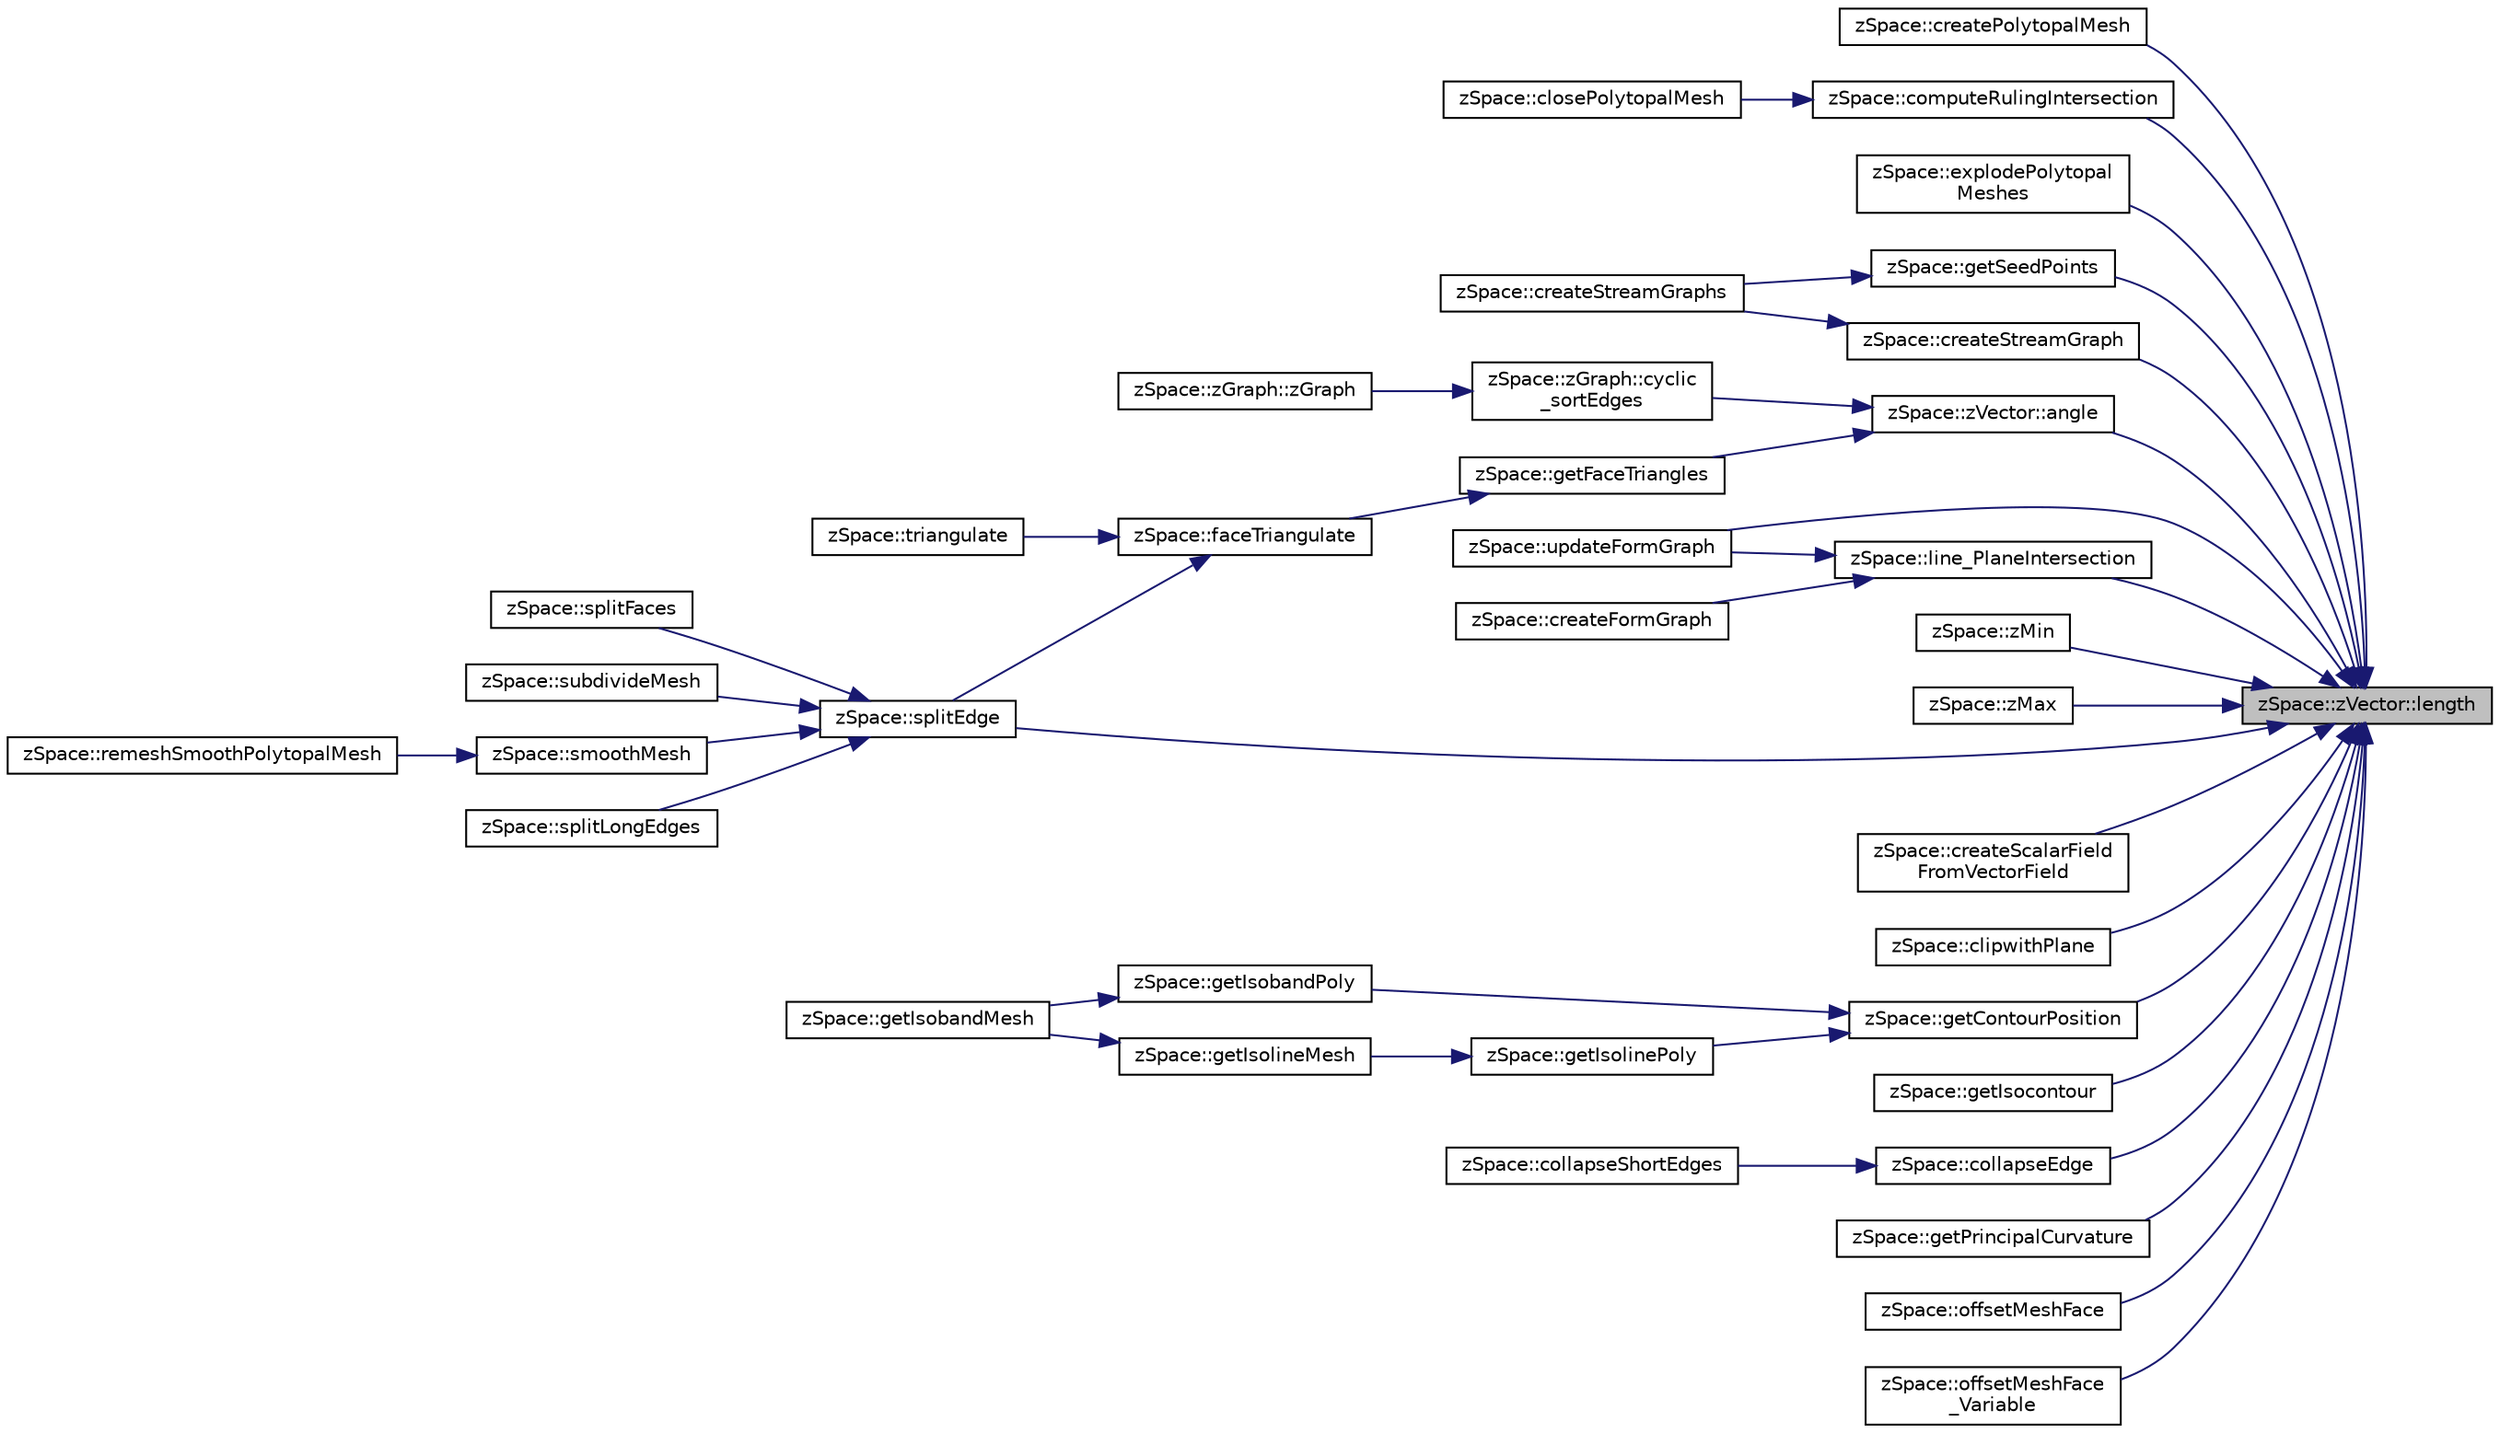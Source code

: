digraph "zSpace::zVector::length"
{
 // LATEX_PDF_SIZE
  edge [fontname="Helvetica",fontsize="10",labelfontname="Helvetica",labelfontsize="10"];
  node [fontname="Helvetica",fontsize="10",shape=record];
  rankdir="RL";
  Node52 [label="zSpace::zVector::length",height=0.2,width=0.4,color="black", fillcolor="grey75", style="filled", fontcolor="black",tooltip="This method returns the magnitude/length of the zVector."];
  Node52 -> Node53 [dir="back",color="midnightblue",fontsize="10",style="solid",fontname="Helvetica"];
  Node53 [label="zSpace::createPolytopalMesh",height=0.2,width=0.4,color="black", fillcolor="white", style="filled",URL="$group__z_polytopal.html#gaf251bb68cd900abe02f923fa4f54686c",tooltip="This method creates the polytopal mesh based on the input volume mesh and its center line graph."];
  Node52 -> Node54 [dir="back",color="midnightblue",fontsize="10",style="solid",fontname="Helvetica"];
  Node54 [label="zSpace::computeRulingIntersection",height=0.2,width=0.4,color="black", fillcolor="white", style="filled",URL="$group__z_polytopal.html#gaa5323f4fa138b179b6e1d7a49007cfa4",tooltip="This method computes the ruling intersetions."];
  Node54 -> Node55 [dir="back",color="midnightblue",fontsize="10",style="solid",fontname="Helvetica"];
  Node55 [label="zSpace::closePolytopalMesh",height=0.2,width=0.4,color="black", fillcolor="white", style="filled",URL="$group__z_polytopal.html#gae190027ab219b334781def349d7b08fb",tooltip="This method closes the smooth polytopal mesh."];
  Node52 -> Node56 [dir="back",color="midnightblue",fontsize="10",style="solid",fontname="Helvetica"];
  Node56 [label="zSpace::explodePolytopal\lMeshes",height=0.2,width=0.4,color="black", fillcolor="white", style="filled",URL="$group__z_polytopal.html#ga95e1d78109e8bfb9d144dc156dbb409a",tooltip="This method explodes the input volume meshes."];
  Node52 -> Node57 [dir="back",color="midnightblue",fontsize="10",style="solid",fontname="Helvetica"];
  Node57 [label="zSpace::updateFormGraph",height=0.2,width=0.4,color="black", fillcolor="white", style="filled",URL="$group__z_polytopal.html#ga4e6850be5b5333e95b01d524d2a51d79",tooltip="This method updates the form diagram."];
  Node52 -> Node58 [dir="back",color="midnightblue",fontsize="10",style="solid",fontname="Helvetica"];
  Node58 [label="zSpace::createStreamGraph",height=0.2,width=0.4,color="black", fillcolor="white", style="filled",URL="$group__z_stream_lines2_d.html#ga1d6e3b833383a725503fa30fb9b8022d",tooltip="This method creates a single stream line as a graph."];
  Node58 -> Node59 [dir="back",color="midnightblue",fontsize="10",style="solid",fontname="Helvetica"];
  Node59 [label="zSpace::createStreamGraphs",height=0.2,width=0.4,color="black", fillcolor="white", style="filled",URL="$group__z_stream_lines2_d.html#ga469e791f18d47c0373052472c45759e0",tooltip="This method creates the stream lines and stores them as a graph."];
  Node52 -> Node60 [dir="back",color="midnightblue",fontsize="10",style="solid",fontname="Helvetica"];
  Node60 [label="zSpace::getSeedPoints",height=0.2,width=0.4,color="black", fillcolor="white", style="filled",URL="$group__z_stream_lines2_d.html#ga0e134353ee94a16509a6a41f8aef3d69",tooltip="This method computes the seed points."];
  Node60 -> Node59 [dir="back",color="midnightblue",fontsize="10",style="solid",fontname="Helvetica"];
  Node52 -> Node61 [dir="back",color="midnightblue",fontsize="10",style="solid",fontname="Helvetica"];
  Node61 [label="zSpace::zVector::angle",height=0.2,width=0.4,color="black", fillcolor="white", style="filled",URL="$classz_space_1_1z_vector.html#acf4156a0599baccfab7d3ff64bf4c209",tooltip="This method returns the angle between the current zVector and input zVector."];
  Node61 -> Node62 [dir="back",color="midnightblue",fontsize="10",style="solid",fontname="Helvetica"];
  Node62 [label="zSpace::zGraph::cyclic\l_sortEdges",height=0.2,width=0.4,color="black", fillcolor="white", style="filled",URL="$classz_space_1_1z_graph.html#abe3788c9346ebecb3aaee6f1b538293a",tooltip="This method sorts edges cyclically around a given vertex using a bestfit plane."];
  Node62 -> Node63 [dir="back",color="midnightblue",fontsize="10",style="solid",fontname="Helvetica"];
  Node63 [label="zSpace::zGraph::zGraph",height=0.2,width=0.4,color="black", fillcolor="white", style="filled",URL="$classz_space_1_1z_graph.html#a7a53b68f1efa596293b85259464cf3ff",tooltip="Overloaded constructor."];
  Node61 -> Node64 [dir="back",color="midnightblue",fontsize="10",style="solid",fontname="Helvetica"];
  Node64 [label="zSpace::getFaceTriangles",height=0.2,width=0.4,color="black", fillcolor="white", style="filled",URL="$group__z_mesh_modifiers.html#ga1d81b6e6cd06dd32b7795275da6a808c",tooltip="This method triangulates the input polygon using ear clipping algorithm."];
  Node64 -> Node65 [dir="back",color="midnightblue",fontsize="10",style="solid",fontname="Helvetica"];
  Node65 [label="zSpace::faceTriangulate",height=0.2,width=0.4,color="black", fillcolor="white", style="filled",URL="$group__z_mesh_modifiers.html#ga436ab6f006de6e8dcd08c030fed4feb1",tooltip="This method triangulates the input face of the mesh."];
  Node65 -> Node66 [dir="back",color="midnightblue",fontsize="10",style="solid",fontname="Helvetica"];
  Node66 [label="zSpace::triangulate",height=0.2,width=0.4,color="black", fillcolor="white", style="filled",URL="$group__z_mesh_modifiers.html#ga75ee8f140a3311506a932b866523a1de",tooltip="This method triangulates the input mesh."];
  Node65 -> Node67 [dir="back",color="midnightblue",fontsize="10",style="solid",fontname="Helvetica"];
  Node67 [label="zSpace::splitEdge",height=0.2,width=0.4,color="black", fillcolor="white", style="filled",URL="$group__z_mesh_modifiers.html#gae7cb2380ed0e9717421bf19db5817cd6",tooltip="This method splits an edge and inserts a vertex along the edge at the input factor."];
  Node67 -> Node68 [dir="back",color="midnightblue",fontsize="10",style="solid",fontname="Helvetica"];
  Node68 [label="zSpace::splitFaces",height=0.2,width=0.4,color="black", fillcolor="white", style="filled",URL="$group__z_mesh_modifiers.html#gaeda022d590a10b38c94e75bc0e278d80",tooltip="This method splits a set of edges and faces of a mesh in a continuous manner."];
  Node67 -> Node69 [dir="back",color="midnightblue",fontsize="10",style="solid",fontname="Helvetica"];
  Node69 [label="zSpace::subdivideMesh",height=0.2,width=0.4,color="black", fillcolor="white", style="filled",URL="$group__z_mesh_modifiers.html#ga8c3af5dd0f40d6f82fd23ceead47dc64",tooltip="This method subdivides all the faces and edges of the mesh."];
  Node67 -> Node70 [dir="back",color="midnightblue",fontsize="10",style="solid",fontname="Helvetica"];
  Node70 [label="zSpace::smoothMesh",height=0.2,width=0.4,color="black", fillcolor="white", style="filled",URL="$group__z_mesh_modifiers.html#ga41f9be96453c21ac7b33b2991c284775",tooltip="This method applies Catmull-Clark subdivision to the mesh."];
  Node70 -> Node71 [dir="back",color="midnightblue",fontsize="10",style="solid",fontname="Helvetica"];
  Node71 [label="zSpace::remeshSmoothPolytopalMesh",height=0.2,width=0.4,color="black", fillcolor="white", style="filled",URL="$group__z_polytopal.html#ga5dd7e372cf8287c0434778b2e58d41f1",tooltip="This method remeshes the smoothed polytopal mesh to have rulings in ony one direction."];
  Node67 -> Node72 [dir="back",color="midnightblue",fontsize="10",style="solid",fontname="Helvetica"];
  Node72 [label="zSpace::splitLongEdges",height=0.2,width=0.4,color="black", fillcolor="white", style="filled",URL="$group__z_mesh_modifiers.html#gad707c82ae843ee9aa108c078161881ca",tooltip="This method splits an edge longer than the given input value at its midpoint and triangulates the mes..."];
  Node52 -> Node73 [dir="back",color="midnightblue",fontsize="10",style="solid",fontname="Helvetica"];
  Node73 [label="zSpace::zMin",height=0.2,width=0.4,color="black", fillcolor="white", style="filled",URL="$group__z_vector_matrix_utilities.html#gac33114172591076bd4ace09dcd28906a",tooltip="This method returns the minimum of the input container of zVectors."];
  Node52 -> Node74 [dir="back",color="midnightblue",fontsize="10",style="solid",fontname="Helvetica"];
  Node74 [label="zSpace::zMax",height=0.2,width=0.4,color="black", fillcolor="white", style="filled",URL="$group__z_vector_matrix_utilities.html#ga8fc6a18d0848da3f50c86536a847cb05",tooltip="This method returns the maximum of the input container of zVectors."];
  Node52 -> Node75 [dir="back",color="midnightblue",fontsize="10",style="solid",fontname="Helvetica"];
  Node75 [label="zSpace::line_PlaneIntersection",height=0.2,width=0.4,color="black", fillcolor="white", style="filled",URL="$group__z_vector_matrix_utilities.html#ga398dc6bba5cc5ca9eed7a45255548bf8",tooltip="This method returns the intersection of two lines which is point."];
  Node75 -> Node76 [dir="back",color="midnightblue",fontsize="10",style="solid",fontname="Helvetica"];
  Node76 [label="zSpace::createFormGraph",height=0.2,width=0.4,color="black", fillcolor="white", style="filled",URL="$group__z_polytopal.html#gaf287517e616400c266239e2aa3562b3e",tooltip="This method creates the center line graph based on the input volume meshes."];
  Node75 -> Node57 [dir="back",color="midnightblue",fontsize="10",style="solid",fontname="Helvetica"];
  Node52 -> Node77 [dir="back",color="midnightblue",fontsize="10",style="solid",fontname="Helvetica"];
  Node77 [label="zSpace::createScalarField\lFromVectorField",height=0.2,width=0.4,color="black", fillcolor="white", style="filled",URL="$group__z_field2_d_utilities.html#ga7913ca4cedb8a049b845b8f7d417a545",tooltip="This method creates a scalar field from the input vector field."];
  Node52 -> Node78 [dir="back",color="midnightblue",fontsize="10",style="solid",fontname="Helvetica"];
  Node78 [label="zSpace::clipwithPlane",height=0.2,width=0.4,color="black", fillcolor="white", style="filled",URL="$group__z_field2_d_utilities.html#ga88c4618ac754f6fffab5d2ab00021ffc",tooltip="This method uses an input plane to clip an existing scalar field."];
  Node52 -> Node79 [dir="back",color="midnightblue",fontsize="10",style="solid",fontname="Helvetica"];
  Node79 [label="zSpace::getContourPosition",height=0.2,width=0.4,color="black", fillcolor="white", style="filled",URL="$group__z_field2_d_utilities.html#ga7b6e4a8f51dba83412e13209ab1f4193",tooltip="This method return the contour position given 2 input positions at the input field threshold."];
  Node79 -> Node80 [dir="back",color="midnightblue",fontsize="10",style="solid",fontname="Helvetica"];
  Node80 [label="zSpace::getIsolinePoly",height=0.2,width=0.4,color="black", fillcolor="white", style="filled",URL="$group__z_field2_d_utilities.html#gaf7fddb03661f768390489b84311fe0c4",tooltip="This method gets the isoline polygon for the input mesh at the given input face index."];
  Node80 -> Node81 [dir="back",color="midnightblue",fontsize="10",style="solid",fontname="Helvetica"];
  Node81 [label="zSpace::getIsolineMesh",height=0.2,width=0.4,color="black", fillcolor="white", style="filled",URL="$group__z_field2_d_utilities.html#ga63d805729d97ddd318cf0700a234b469",tooltip="This method creates a isoline mesh from the input field mesh at the given field threshold."];
  Node81 -> Node82 [dir="back",color="midnightblue",fontsize="10",style="solid",fontname="Helvetica"];
  Node82 [label="zSpace::getIsobandMesh",height=0.2,width=0.4,color="black", fillcolor="white", style="filled",URL="$group__z_field2_d_utilities.html#ga45610f4909d8d9800db09f245dc8ba8a",tooltip="This method creates a isoband mesh from the input field mesh at the given field threshold."];
  Node79 -> Node83 [dir="back",color="midnightblue",fontsize="10",style="solid",fontname="Helvetica"];
  Node83 [label="zSpace::getIsobandPoly",height=0.2,width=0.4,color="black", fillcolor="white", style="filled",URL="$group__z_field2_d_utilities.html#ga1ca89389f4efa8797dbb5bc9497e2172",tooltip="This method gets the isoline polygon for the input mesh at the given input face index."];
  Node83 -> Node82 [dir="back",color="midnightblue",fontsize="10",style="solid",fontname="Helvetica"];
  Node52 -> Node84 [dir="back",color="midnightblue",fontsize="10",style="solid",fontname="Helvetica"];
  Node84 [label="zSpace::getIsocontour",height=0.2,width=0.4,color="black", fillcolor="white", style="filled",URL="$group__z_field2_d_utilities.html#ga6e47ed2966a60fe23fd026823eabac51",tooltip="This method creates a isocontour graph from the input field mesh at the given field threshold."];
  Node52 -> Node85 [dir="back",color="midnightblue",fontsize="10",style="solid",fontname="Helvetica"];
  Node85 [label="zSpace::collapseEdge",height=0.2,width=0.4,color="black", fillcolor="white", style="filled",URL="$group__z_mesh_modifiers.html#ga77533a4e95924fa8c030ba013eef1ec6",tooltip="This method collapses an edge into a vertex."];
  Node85 -> Node86 [dir="back",color="midnightblue",fontsize="10",style="solid",fontname="Helvetica"];
  Node86 [label="zSpace::collapseShortEdges",height=0.2,width=0.4,color="black", fillcolor="white", style="filled",URL="$group__z_mesh_modifiers.html#ga14350e97740cec4f835125fb286fc071",tooltip="This method collapses an edge shorter than the given minimum edge length value if the collapsing does..."];
  Node52 -> Node67 [dir="back",color="midnightblue",fontsize="10",style="solid",fontname="Helvetica"];
  Node52 -> Node87 [dir="back",color="midnightblue",fontsize="10",style="solid",fontname="Helvetica"];
  Node87 [label="zSpace::getPrincipalCurvature",height=0.2,width=0.4,color="black", fillcolor="white", style="filled",URL="$group__z_mesh_utilities.html#ga1e60d7d324e3a491f9e60060fa3258e2",tooltip="This method computes the local curvature of the mesh vertices."];
  Node52 -> Node88 [dir="back",color="midnightblue",fontsize="10",style="solid",fontname="Helvetica"];
  Node88 [label="zSpace::offsetMeshFace",height=0.2,width=0.4,color="black", fillcolor="white", style="filled",URL="$group__z_mesh_utilities.html#ga33d47a47ed451d022be4b64b5865b0e1",tooltip="This method returns the offset positions of a polygon of the input mesh."];
  Node52 -> Node89 [dir="back",color="midnightblue",fontsize="10",style="solid",fontname="Helvetica"];
  Node89 [label="zSpace::offsetMeshFace\l_Variable",height=0.2,width=0.4,color="black", fillcolor="white", style="filled",URL="$group__z_mesh_utilities.html#ga2d1e96823d5ddafb0c578999217416f5",tooltip="This method returns the vartiable offset positions of a polygon of the input mesh."];
}
